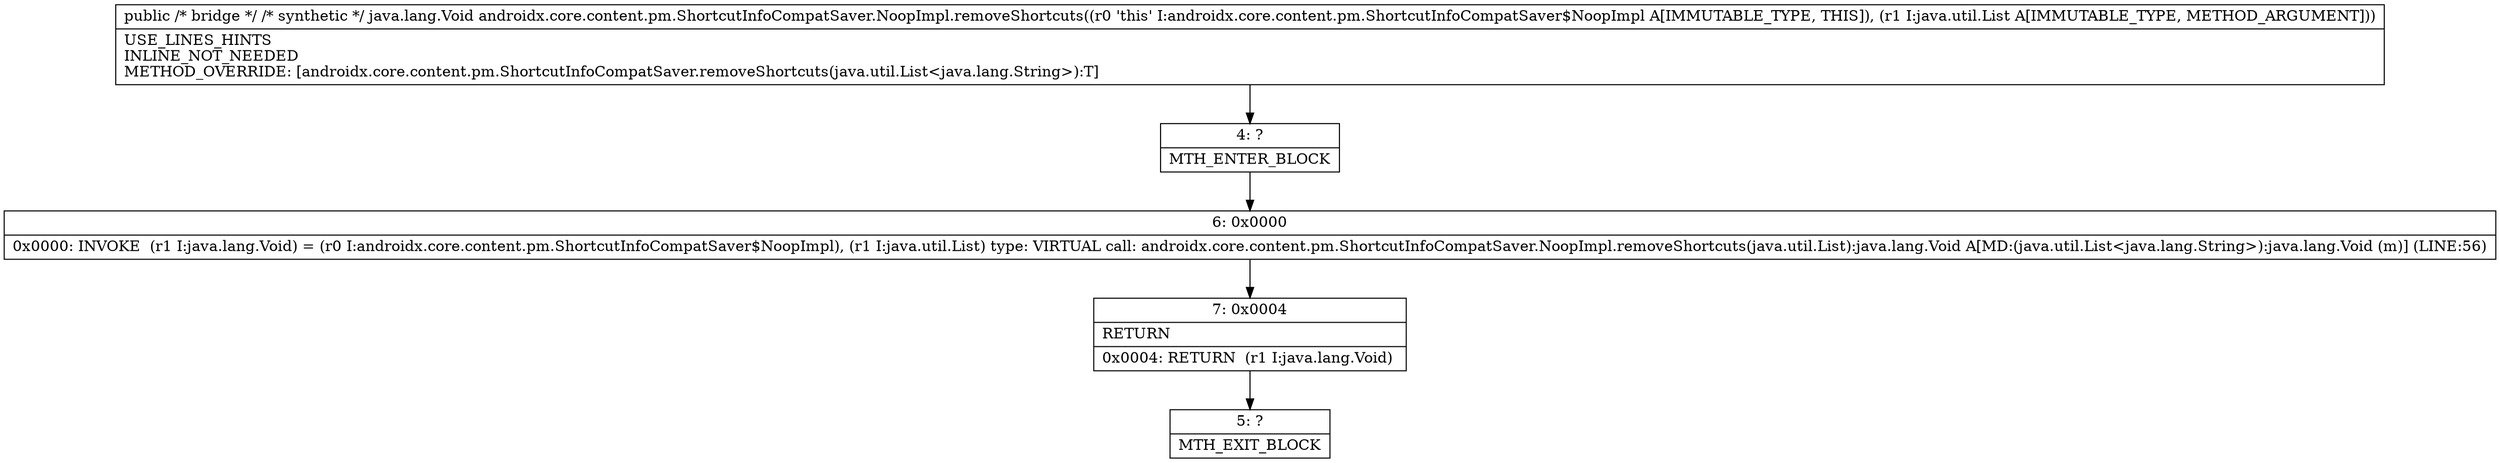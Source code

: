 digraph "CFG forandroidx.core.content.pm.ShortcutInfoCompatSaver.NoopImpl.removeShortcuts(Ljava\/util\/List;)Ljava\/lang\/Object;" {
Node_4 [shape=record,label="{4\:\ ?|MTH_ENTER_BLOCK\l}"];
Node_6 [shape=record,label="{6\:\ 0x0000|0x0000: INVOKE  (r1 I:java.lang.Void) = (r0 I:androidx.core.content.pm.ShortcutInfoCompatSaver$NoopImpl), (r1 I:java.util.List) type: VIRTUAL call: androidx.core.content.pm.ShortcutInfoCompatSaver.NoopImpl.removeShortcuts(java.util.List):java.lang.Void A[MD:(java.util.List\<java.lang.String\>):java.lang.Void (m)] (LINE:56)\l}"];
Node_7 [shape=record,label="{7\:\ 0x0004|RETURN\l|0x0004: RETURN  (r1 I:java.lang.Void) \l}"];
Node_5 [shape=record,label="{5\:\ ?|MTH_EXIT_BLOCK\l}"];
MethodNode[shape=record,label="{public \/* bridge *\/ \/* synthetic *\/ java.lang.Void androidx.core.content.pm.ShortcutInfoCompatSaver.NoopImpl.removeShortcuts((r0 'this' I:androidx.core.content.pm.ShortcutInfoCompatSaver$NoopImpl A[IMMUTABLE_TYPE, THIS]), (r1 I:java.util.List A[IMMUTABLE_TYPE, METHOD_ARGUMENT]))  | USE_LINES_HINTS\lINLINE_NOT_NEEDED\lMETHOD_OVERRIDE: [androidx.core.content.pm.ShortcutInfoCompatSaver.removeShortcuts(java.util.List\<java.lang.String\>):T]\l}"];
MethodNode -> Node_4;Node_4 -> Node_6;
Node_6 -> Node_7;
Node_7 -> Node_5;
}

